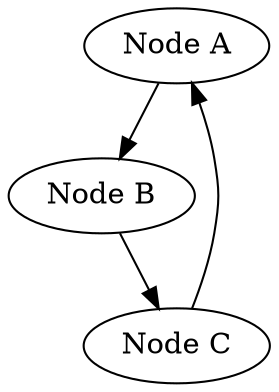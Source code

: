 strict digraph G {
  A [ ID="A" label="Node A" ];
  B [ ID="B" label="Node B" ];
  C [ ID="C" label="Node C" ];
  A -> B;
  B -> C;
  C -> A;
}
